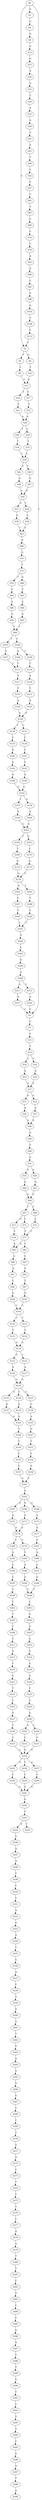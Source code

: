 strict digraph  {
	S0 -> S1 [ label = G ];
	S0 -> S2 [ label = C ];
	S0 -> S3 [ label = C ];
	S1 -> S4 [ label = G ];
	S2 -> S5 [ label = T ];
	S2 -> S6 [ label = G ];
	S3 -> S7 [ label = C ];
	S4 -> S8 [ label = G ];
	S5 -> S9 [ label = T ];
	S6 -> S10 [ label = T ];
	S7 -> S11 [ label = T ];
	S8 -> S12 [ label = G ];
	S9 -> S13 [ label = G ];
	S10 -> S13 [ label = G ];
	S11 -> S14 [ label = T ];
	S12 -> S15 [ label = G ];
	S13 -> S16 [ label = T ];
	S13 -> S17 [ label = C ];
	S14 -> S18 [ label = C ];
	S14 -> S19 [ label = T ];
	S15 -> S20 [ label = A ];
	S16 -> S21 [ label = T ];
	S17 -> S22 [ label = T ];
	S18 -> S23 [ label = A ];
	S19 -> S24 [ label = A ];
	S20 -> S25 [ label = A ];
	S21 -> S26 [ label = A ];
	S22 -> S26 [ label = A ];
	S23 -> S27 [ label = A ];
	S24 -> S27 [ label = A ];
	S25 -> S28 [ label = T ];
	S26 -> S29 [ label = T ];
	S26 -> S30 [ label = C ];
	S27 -> S31 [ label = A ];
	S27 -> S32 [ label = G ];
	S28 -> S33 [ label = A ];
	S29 -> S34 [ label = T ];
	S30 -> S35 [ label = T ];
	S31 -> S36 [ label = A ];
	S32 -> S37 [ label = A ];
	S33 -> S38 [ label = G ];
	S34 -> S39 [ label = C ];
	S35 -> S39 [ label = C ];
	S36 -> S40 [ label = A ];
	S37 -> S40 [ label = A ];
	S38 -> S41 [ label = T ];
	S39 -> S42 [ label = G ];
	S39 -> S43 [ label = C ];
	S40 -> S44 [ label = G ];
	S41 -> S45 [ label = A ];
	S42 -> S46 [ label = G ];
	S43 -> S47 [ label = G ];
	S44 -> S48 [ label = T ];
	S45 -> S49 [ label = T ];
	S46 -> S50 [ label = G ];
	S47 -> S50 [ label = G ];
	S48 -> S51 [ label = A ];
	S49 -> S52 [ label = C ];
	S50 -> S53 [ label = A ];
	S50 -> S54 [ label = T ];
	S51 -> S55 [ label = A ];
	S51 -> S56 [ label = G ];
	S52 -> S57 [ label = C ];
	S53 -> S58 [ label = A ];
	S54 -> S59 [ label = A ];
	S55 -> S60 [ label = G ];
	S56 -> S61 [ label = G ];
	S57 -> S62 [ label = C ];
	S58 -> S63 [ label = C ];
	S59 -> S63 [ label = C ];
	S60 -> S64 [ label = G ];
	S61 -> S64 [ label = G ];
	S62 -> S65 [ label = T ];
	S63 -> S66 [ label = G ];
	S64 -> S67 [ label = T ];
	S64 -> S68 [ label = C ];
	S65 -> S69 [ label = C ];
	S66 -> S70 [ label = G ];
	S67 -> S71 [ label = G ];
	S67 -> S72 [ label = C ];
	S68 -> S73 [ label = C ];
	S69 -> S74 [ label = C ];
	S70 -> S75 [ label = T ];
	S71 -> S76 [ label = T ];
	S72 -> S77 [ label = T ];
	S73 -> S77 [ label = T ];
	S74 -> S78 [ label = C ];
	S75 -> S79 [ label = T ];
	S75 -> S80 [ label = G ];
	S76 -> S81 [ label = A ];
	S77 -> S82 [ label = T ];
	S77 -> S81 [ label = A ];
	S78 -> S83 [ label = A ];
	S79 -> S84 [ label = C ];
	S80 -> S85 [ label = T ];
	S81 -> S86 [ label = A ];
	S82 -> S87 [ label = C ];
	S83 -> S88 [ label = A ];
	S84 -> S89 [ label = A ];
	S85 -> S90 [ label = C ];
	S86 -> S91 [ label = A ];
	S87 -> S92 [ label = A ];
	S88 -> S93 [ label = C ];
	S89 -> S94 [ label = G ];
	S90 -> S95 [ label = G ];
	S91 -> S96 [ label = C ];
	S92 -> S97 [ label = T ];
	S93 -> S98 [ label = A ];
	S94 -> S99 [ label = T ];
	S95 -> S99 [ label = T ];
	S96 -> S100 [ label = G ];
	S97 -> S101 [ label = G ];
	S98 -> S102 [ label = G ];
	S99 -> S103 [ label = T ];
	S99 -> S104 [ label = C ];
	S100 -> S105 [ label = C ];
	S101 -> S105 [ label = C ];
	S102 -> S106 [ label = T ];
	S103 -> S107 [ label = A ];
	S104 -> S108 [ label = A ];
	S104 -> S109 [ label = T ];
	S105 -> S110 [ label = C ];
	S105 -> S111 [ label = T ];
	S106 -> S112 [ label = C ];
	S107 -> S113 [ label = T ];
	S108 -> S113 [ label = T ];
	S109 -> S114 [ label = T ];
	S110 -> S115 [ label = T ];
	S111 -> S116 [ label = T ];
	S112 -> S2 [ label = C ];
	S113 -> S117 [ label = T ];
	S114 -> S118 [ label = A ];
	S115 -> S119 [ label = A ];
	S116 -> S119 [ label = A ];
	S117 -> S120 [ label = T ];
	S118 -> S121 [ label = C ];
	S119 -> S122 [ label = A ];
	S119 -> S123 [ label = C ];
	S120 -> S124 [ label = A ];
	S121 -> S125 [ label = A ];
	S122 -> S126 [ label = A ];
	S123 -> S127 [ label = A ];
	S124 -> S128 [ label = A ];
	S125 -> S128 [ label = A ];
	S126 -> S129 [ label = G ];
	S127 -> S129 [ label = G ];
	S128 -> S130 [ label = T ];
	S128 -> S131 [ label = C ];
	S129 -> S132 [ label = A ];
	S129 -> S133 [ label = G ];
	S129 -> S134 [ label = T ];
	S130 -> S135 [ label = C ];
	S131 -> S136 [ label = C ];
	S132 -> S137 [ label = A ];
	S133 -> S138 [ label = C ];
	S134 -> S139 [ label = A ];
	S135 -> S140 [ label = G ];
	S136 -> S141 [ label = T ];
	S137 -> S142 [ label = G ];
	S138 -> S143 [ label = A ];
	S139 -> S142 [ label = G ];
	S140 -> S144 [ label = A ];
	S141 -> S145 [ label = T ];
	S142 -> S146 [ label = T ];
	S143 -> S147 [ label = G ];
	S144 -> S148 [ label = A ];
	S145 -> S149 [ label = A ];
	S146 -> S150 [ label = T ];
	S147 -> S151 [ label = T ];
	S148 -> S152 [ label = G ];
	S149 -> S152 [ label = G ];
	S150 -> S153 [ label = C ];
	S151 -> S154 [ label = T ];
	S152 -> S155 [ label = T ];
	S152 -> S156 [ label = G ];
	S153 -> S157 [ label = G ];
	S154 -> S158 [ label = G ];
	S155 -> S159 [ label = A ];
	S156 -> S160 [ label = A ];
	S157 -> S161 [ label = A ];
	S158 -> S161 [ label = A ];
	S159 -> S162 [ label = G ];
	S160 -> S162 [ label = G ];
	S161 -> S163 [ label = G ];
	S162 -> S164 [ label = T ];
	S162 -> S165 [ label = G ];
	S163 -> S166 [ label = G ];
	S163 -> S167 [ label = A ];
	S163 -> S168 [ label = G ];
	S164 -> S169 [ label = T ];
	S165 -> S170 [ label = C ];
	S166 -> S171 [ label = A ];
	S167 -> S172 [ label = A ];
	S168 -> S173 [ label = A ];
	S169 -> S174 [ label = G ];
	S170 -> S175 [ label = G ];
	S171 -> S176 [ label = A ];
	S172 -> S176 [ label = A ];
	S173 -> S177 [ label = A ];
	S174 -> S178 [ label = G ];
	S175 -> S178 [ label = G ];
	S176 -> S179 [ label = G ];
	S176 -> S180 [ label = C ];
	S177 -> S181 [ label = C ];
	S178 -> S182 [ label = A ];
	S178 -> S183 [ label = T ];
	S179 -> S184 [ label = T ];
	S180 -> S185 [ label = A ];
	S181 -> S186 [ label = A ];
	S182 -> S187 [ label = C ];
	S183 -> S188 [ label = T ];
	S184 -> S189 [ label = A ];
	S185 -> S190 [ label = C ];
	S186 -> S191 [ label = C ];
	S187 -> S192 [ label = C ];
	S188 -> S193 [ label = C ];
	S189 -> S194 [ label = G ];
	S190 -> S195 [ label = C ];
	S191 -> S196 [ label = G ];
	S192 -> S197 [ label = T ];
	S193 -> S197 [ label = T ];
	S194 -> S198 [ label = T ];
	S195 -> S199 [ label = T ];
	S196 -> S198 [ label = T ];
	S197 -> S200 [ label = A ];
	S198 -> S201 [ label = C ];
	S199 -> S202 [ label = T ];
	S200 -> S203 [ label = C ];
	S201 -> S204 [ label = G ];
	S202 -> S205 [ label = T ];
	S203 -> S206 [ label = A ];
	S204 -> S207 [ label = G ];
	S205 -> S208 [ label = C ];
	S206 -> S209 [ label = A ];
	S207 -> S210 [ label = A ];
	S208 -> S211 [ label = T ];
	S209 -> S212 [ label = T ];
	S209 -> S213 [ label = G ];
	S210 -> S214 [ label = G ];
	S211 -> S215 [ label = A ];
	S212 -> S216 [ label = G ];
	S213 -> S217 [ label = G ];
	S214 -> S218 [ label = G ];
	S215 -> S219 [ label = C ];
	S216 -> S3 [ label = C ];
	S217 -> S3 [ label = C ];
	S218 -> S220 [ label = A ];
	S219 -> S221 [ label = A ];
	S220 -> S222 [ label = C ];
	S221 -> S223 [ label = T ];
	S222 -> S224 [ label = G ];
	S223 -> S225 [ label = C ];
	S224 -> S226 [ label = A ];
	S225 -> S227 [ label = A ];
	S226 -> S228 [ label = C ];
	S226 -> S229 [ label = G ];
	S227 -> S230 [ label = T ];
	S228 -> S231 [ label = C ];
	S229 -> S232 [ label = C ];
	S230 -> S233 [ label = C ];
	S231 -> S234 [ label = G ];
	S232 -> S234 [ label = G ];
	S233 -> S234 [ label = G ];
	S234 -> S235 [ label = A ];
	S234 -> S236 [ label = T ];
	S234 -> S237 [ label = G ];
	S235 -> S238 [ label = C ];
	S236 -> S239 [ label = C ];
	S237 -> S240 [ label = C ];
	S238 -> S241 [ label = G ];
	S239 -> S241 [ label = G ];
	S240 -> S241 [ label = G ];
	S241 -> S242 [ label = G ];
	S242 -> S243 [ label = T ];
	S243 -> S244 [ label = A ];
	S243 -> S245 [ label = T ];
	S244 -> S246 [ label = G ];
	S246 -> S247 [ label = A ];
	S247 -> S248 [ label = A ];
	S248 -> S249 [ label = C ];
	S249 -> S250 [ label = C ];
	S250 -> S251 [ label = T ];
	S251 -> S252 [ label = A ];
	S252 -> S253 [ label = G ];
	S253 -> S254 [ label = A ];
	S254 -> S255 [ label = T ];
	S255 -> S256 [ label = G ];
	S256 -> S257 [ label = A ];
	S257 -> S258 [ label = C ];
	S258 -> S259 [ label = T ];
	S259 -> S260 [ label = G ];
	S260 -> S261 [ label = A ];
	S261 -> S262 [ label = T ];
	S262 -> S263 [ label = G ];
	S263 -> S264 [ label = A ];
	S264 -> S265 [ label = G ];
	S265 -> S266 [ label = G ];
	S266 -> S267 [ label = G ];
	S267 -> S268 [ label = T ];
	S268 -> S269 [ label = C ];
	S269 -> S270 [ label = T ];
	S270 -> S271 [ label = G ];
	S271 -> S272 [ label = A ];
	S272 -> S273 [ label = C ];
	S273 -> S274 [ label = T ];
	S274 -> S275 [ label = T ];
	S275 -> S276 [ label = T ];
	S276 -> S277 [ label = C ];
	S277 -> S278 [ label = A ];
	S278 -> S279 [ label = A ];
	S279 -> S280 [ label = T ];
	S280 -> S281 [ label = T ];
	S281 -> S282 [ label = C ];
	S282 -> S283 [ label = G ];
	S283 -> S284 [ label = C ];
	S284 -> S285 [ label = C ];
	S285 -> S286 [ label = G ];
	S286 -> S287 [ label = A ];
	S287 -> S288 [ label = T ];
	S288 -> S289 [ label = T ];
	S289 -> S290 [ label = G ];
	S290 -> S291 [ label = T ];
	S291 -> S292 [ label = C ];
	S292 -> S293 [ label = G ];
	S293 -> S294 [ label = T ];
	S294 -> S295 [ label = C ];
	S295 -> S296 [ label = G ];
	S296 -> S297 [ label = A ];
	S297 -> S298 [ label = T ];
	S298 -> S299 [ label = A ];
}
